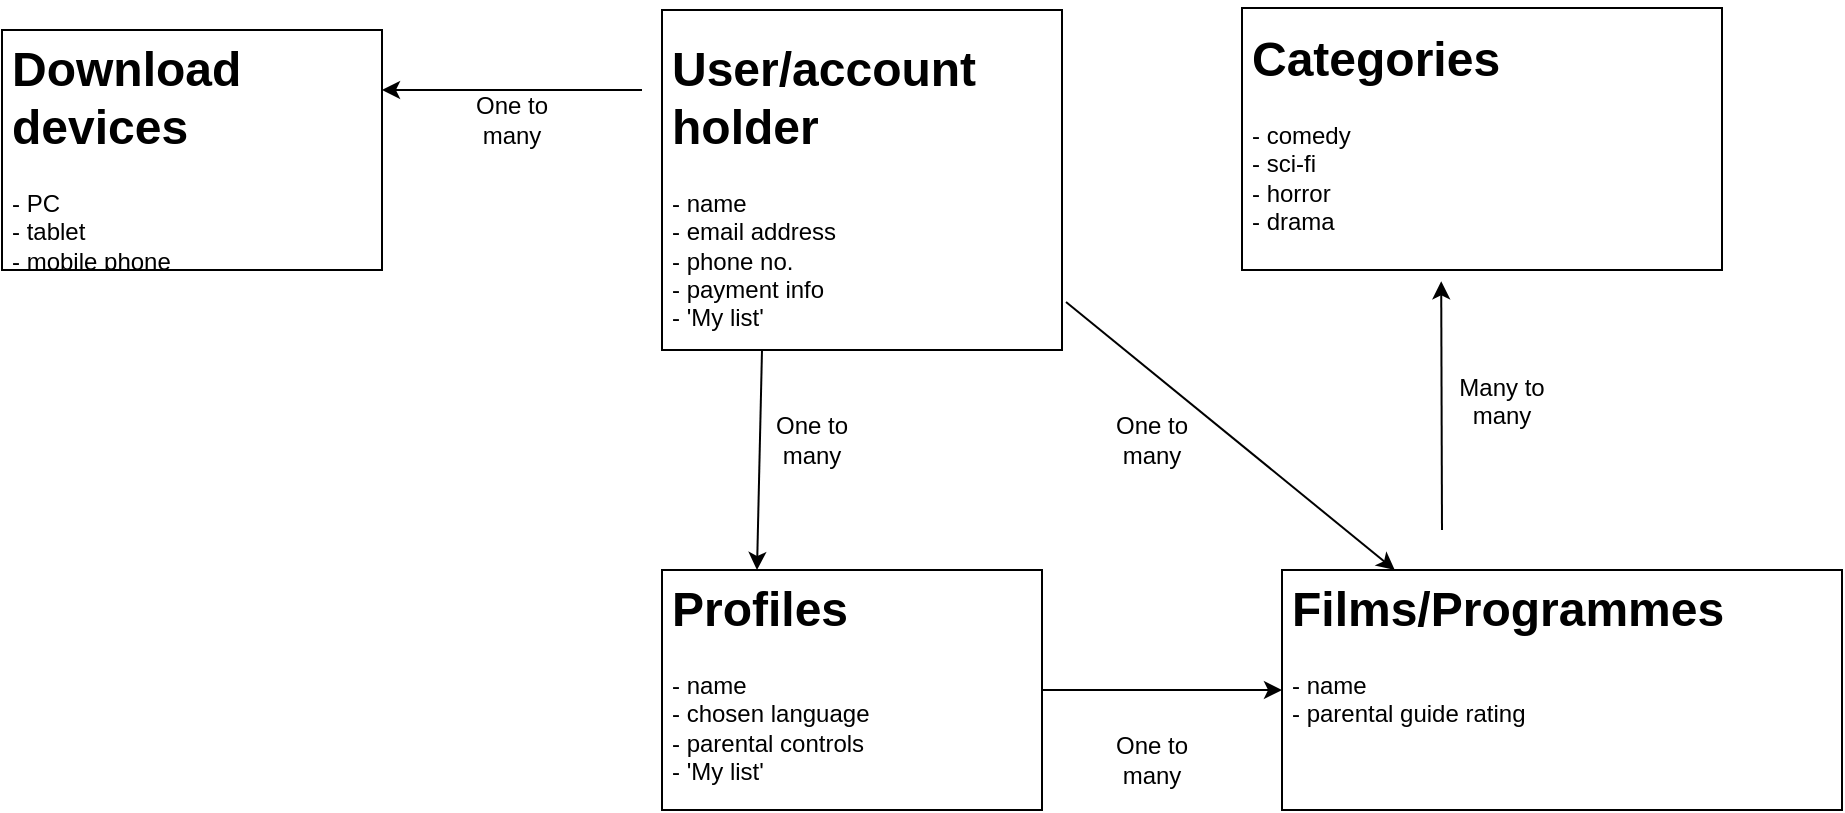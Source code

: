 <mxfile version="10.9.2" type="github"><diagram id="dzmNbjy-ITQ2So1VzgXa" name="Page-1"><mxGraphModel dx="2140" dy="1933" grid="1" gridSize="10" guides="1" tooltips="1" connect="1" arrows="1" fold="1" page="1" pageScale="1" pageWidth="827" pageHeight="1169" math="0" shadow="0"><root><mxCell id="0"/><mxCell id="1" parent="0"/><mxCell id="GgC8RSVB4-kSbF1_W27x-19" value="" style="rounded=0;whiteSpace=wrap;html=1;" vertex="1" parent="1"><mxGeometry x="90" y="280" width="280" height="120" as="geometry"/></mxCell><mxCell id="GgC8RSVB4-kSbF1_W27x-18" value="" style="rounded=0;whiteSpace=wrap;html=1;" vertex="1" parent="1"><mxGeometry x="70" y="-1" width="240" height="131" as="geometry"/></mxCell><mxCell id="GgC8RSVB4-kSbF1_W27x-14" value="" style="rounded=0;whiteSpace=wrap;html=1;" vertex="1" parent="1"><mxGeometry x="-550" y="10" width="190" height="120" as="geometry"/></mxCell><mxCell id="GgC8RSVB4-kSbF1_W27x-6" value="" style="rounded=0;whiteSpace=wrap;html=1;" vertex="1" parent="1"><mxGeometry x="-220" y="280" width="190" height="120" as="geometry"/></mxCell><mxCell id="GgC8RSVB4-kSbF1_W27x-1" value="" style="rounded=0;whiteSpace=wrap;html=1;" vertex="1" parent="1"><mxGeometry x="-220" width="200" height="170" as="geometry"/></mxCell><mxCell id="GgC8RSVB4-kSbF1_W27x-4" value="&lt;h1&gt;User/account holder&lt;/h1&gt;&lt;p&gt;- name&lt;br&gt;- email address&lt;br&gt;- phone no.&lt;br&gt;- payment info&lt;br&gt;- 'My list'&lt;/p&gt;" style="text;html=1;strokeColor=none;fillColor=none;spacing=5;spacingTop=-20;whiteSpace=wrap;overflow=hidden;rounded=0;" vertex="1" parent="1"><mxGeometry x="-220" y="10" width="200" height="160" as="geometry"/></mxCell><mxCell id="GgC8RSVB4-kSbF1_W27x-5" value="&lt;h1&gt;Profiles&lt;/h1&gt;&lt;p&gt;- name&lt;br&gt;- chosen language&lt;br&gt;- parental controls&lt;br&gt;- 'My list'&lt;/p&gt;" style="text;html=1;strokeColor=none;fillColor=none;spacing=5;spacingTop=-20;whiteSpace=wrap;overflow=hidden;rounded=0;" vertex="1" parent="1"><mxGeometry x="-220" y="280" width="190" height="120" as="geometry"/></mxCell><mxCell id="GgC8RSVB4-kSbF1_W27x-9" value="" style="endArrow=classic;html=1;entryX=0.25;entryY=0;entryDx=0;entryDy=0;exitX=0.25;exitY=1;exitDx=0;exitDy=0;" edge="1" parent="1" source="GgC8RSVB4-kSbF1_W27x-4" target="GgC8RSVB4-kSbF1_W27x-5"><mxGeometry width="50" height="50" relative="1" as="geometry"><mxPoint x="-150" y="270" as="sourcePoint"/><mxPoint x="-170" y="230" as="targetPoint"/></mxGeometry></mxCell><mxCell id="GgC8RSVB4-kSbF1_W27x-10" value="One to many" style="text;html=1;strokeColor=none;fillColor=none;align=center;verticalAlign=middle;whiteSpace=wrap;rounded=0;" vertex="1" parent="1"><mxGeometry x="-180" y="190" width="70" height="50" as="geometry"/></mxCell><mxCell id="GgC8RSVB4-kSbF1_W27x-12" value="" style="endArrow=classic;html=1;" edge="1" parent="1"><mxGeometry width="50" height="50" relative="1" as="geometry"><mxPoint x="-230" y="40" as="sourcePoint"/><mxPoint x="-360" y="40" as="targetPoint"/></mxGeometry></mxCell><mxCell id="GgC8RSVB4-kSbF1_W27x-13" value="&lt;h1&gt;&lt;span&gt;Download devices&amp;nbsp;&lt;/span&gt;&lt;br&gt;&lt;/h1&gt;&lt;div&gt;&lt;span&gt;- PC&lt;br&gt;- tablet&lt;/span&gt;&lt;/div&gt;&lt;div&gt;&lt;span&gt;- mobile phone&lt;/span&gt;&lt;/div&gt;" style="text;html=1;strokeColor=none;fillColor=none;spacing=5;spacingTop=-20;whiteSpace=wrap;overflow=hidden;rounded=0;" vertex="1" parent="1"><mxGeometry x="-550" y="10" width="190" height="120" as="geometry"/></mxCell><mxCell id="GgC8RSVB4-kSbF1_W27x-15" value="One to many" style="text;html=1;strokeColor=none;fillColor=none;align=center;verticalAlign=middle;whiteSpace=wrap;rounded=0;" vertex="1" parent="1"><mxGeometry x="-330" y="20" width="70" height="70" as="geometry"/></mxCell><mxCell id="GgC8RSVB4-kSbF1_W27x-16" value="&lt;h1&gt;Categories&lt;/h1&gt;&lt;p&gt;- comedy&lt;br&gt;- sci-fi&lt;br&gt;- horror&lt;br&gt;- drama&lt;/p&gt;" style="text;html=1;strokeColor=none;fillColor=none;spacing=5;spacingTop=-20;whiteSpace=wrap;overflow=hidden;rounded=0;" vertex="1" parent="1"><mxGeometry x="70" y="5" width="190" height="120" as="geometry"/></mxCell><mxCell id="GgC8RSVB4-kSbF1_W27x-17" value="&lt;h1&gt;Films/Programmes&lt;/h1&gt;&lt;p&gt;- name&lt;br&gt;- parental guide rating&lt;/p&gt;" style="text;html=1;strokeColor=none;fillColor=none;spacing=5;spacingTop=-20;whiteSpace=wrap;overflow=hidden;rounded=0;" vertex="1" parent="1"><mxGeometry x="90" y="280" width="260" height="120" as="geometry"/></mxCell><mxCell id="GgC8RSVB4-kSbF1_W27x-20" value="" style="endArrow=classic;html=1;entryX=0.415;entryY=1.043;entryDx=0;entryDy=0;entryPerimeter=0;" edge="1" parent="1" target="GgC8RSVB4-kSbF1_W27x-18"><mxGeometry width="50" height="50" relative="1" as="geometry"><mxPoint x="170" y="260" as="sourcePoint"/><mxPoint x="220" y="210" as="targetPoint"/></mxGeometry></mxCell><mxCell id="GgC8RSVB4-kSbF1_W27x-22" value="Many to many&lt;br&gt;&lt;br&gt;" style="text;html=1;strokeColor=none;fillColor=none;align=center;verticalAlign=middle;whiteSpace=wrap;rounded=0;" vertex="1" parent="1"><mxGeometry x="165" y="177.5" width="70" height="50" as="geometry"/></mxCell><mxCell id="GgC8RSVB4-kSbF1_W27x-24" value="" style="endArrow=classic;html=1;exitX=1.01;exitY=0.85;exitDx=0;exitDy=0;exitPerimeter=0;" edge="1" parent="1" source="GgC8RSVB4-kSbF1_W27x-4" target="GgC8RSVB4-kSbF1_W27x-17"><mxGeometry width="50" height="50" relative="1" as="geometry"><mxPoint x="80" y="280" as="sourcePoint"/><mxPoint x="130" y="250" as="targetPoint"/></mxGeometry></mxCell><mxCell id="GgC8RSVB4-kSbF1_W27x-25" value="" style="endArrow=classic;html=1;entryX=0;entryY=0.5;entryDx=0;entryDy=0;" edge="1" parent="1" source="GgC8RSVB4-kSbF1_W27x-5" target="GgC8RSVB4-kSbF1_W27x-17"><mxGeometry width="50" height="50" relative="1" as="geometry"><mxPoint x="70" y="311" as="sourcePoint"/><mxPoint y="300" as="targetPoint"/></mxGeometry></mxCell><mxCell id="GgC8RSVB4-kSbF1_W27x-27" value="One to many" style="text;html=1;strokeColor=none;fillColor=none;align=center;verticalAlign=middle;whiteSpace=wrap;rounded=0;" vertex="1" parent="1"><mxGeometry x="-10" y="350" width="70" height="50" as="geometry"/></mxCell><mxCell id="GgC8RSVB4-kSbF1_W27x-28" value="One to many" style="text;html=1;strokeColor=none;fillColor=none;align=center;verticalAlign=middle;whiteSpace=wrap;rounded=0;" vertex="1" parent="1"><mxGeometry x="-10" y="190" width="70" height="50" as="geometry"/></mxCell></root></mxGraphModel></diagram></mxfile>